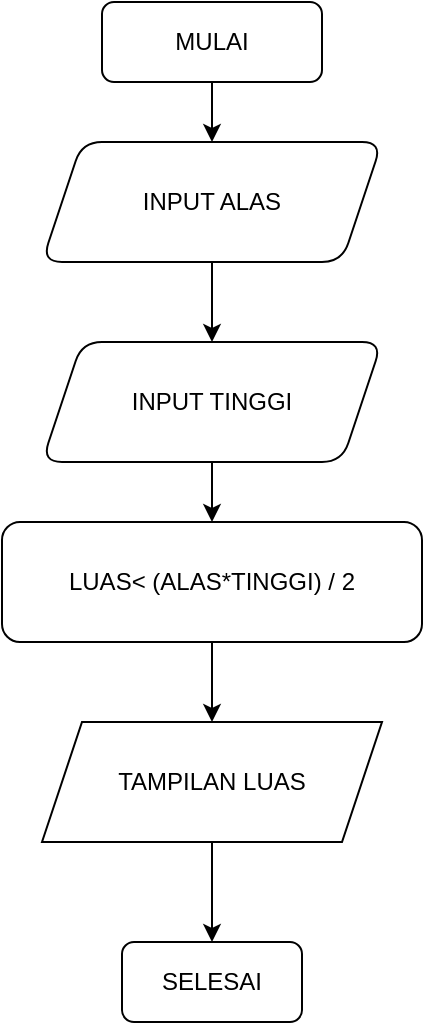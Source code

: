<mxfile version="22.0.4" type="github">
  <diagram id="C5RBs43oDa-KdzZeNtuy" name="Page-1">
    <mxGraphModel dx="1066" dy="613" grid="1" gridSize="10" guides="1" tooltips="1" connect="1" arrows="1" fold="1" page="1" pageScale="1" pageWidth="827" pageHeight="1169" math="0" shadow="0">
      <root>
        <mxCell id="WIyWlLk6GJQsqaUBKTNV-0" />
        <mxCell id="WIyWlLk6GJQsqaUBKTNV-1" parent="WIyWlLk6GJQsqaUBKTNV-0" />
        <mxCell id="2ertMYiNBmq4rXdiHi4R-2" value="" style="edgeStyle=orthogonalEdgeStyle;rounded=0;orthogonalLoop=1;jettySize=auto;html=1;" edge="1" parent="WIyWlLk6GJQsqaUBKTNV-1" source="2ertMYiNBmq4rXdiHi4R-0" target="2ertMYiNBmq4rXdiHi4R-1">
          <mxGeometry relative="1" as="geometry" />
        </mxCell>
        <mxCell id="2ertMYiNBmq4rXdiHi4R-0" value="MULAI" style="rounded=1;whiteSpace=wrap;html=1;" vertex="1" parent="WIyWlLk6GJQsqaUBKTNV-1">
          <mxGeometry x="310" y="40" width="110" height="40" as="geometry" />
        </mxCell>
        <mxCell id="2ertMYiNBmq4rXdiHi4R-4" value="" style="edgeStyle=orthogonalEdgeStyle;rounded=0;orthogonalLoop=1;jettySize=auto;html=1;" edge="1" parent="WIyWlLk6GJQsqaUBKTNV-1" source="2ertMYiNBmq4rXdiHi4R-1" target="2ertMYiNBmq4rXdiHi4R-3">
          <mxGeometry relative="1" as="geometry" />
        </mxCell>
        <mxCell id="2ertMYiNBmq4rXdiHi4R-1" value="INPUT ALAS" style="shape=parallelogram;perimeter=parallelogramPerimeter;whiteSpace=wrap;html=1;fixedSize=1;rounded=1;" vertex="1" parent="WIyWlLk6GJQsqaUBKTNV-1">
          <mxGeometry x="280" y="110" width="170" height="60" as="geometry" />
        </mxCell>
        <mxCell id="2ertMYiNBmq4rXdiHi4R-6" value="" style="edgeStyle=orthogonalEdgeStyle;rounded=0;orthogonalLoop=1;jettySize=auto;html=1;" edge="1" parent="WIyWlLk6GJQsqaUBKTNV-1" source="2ertMYiNBmq4rXdiHi4R-3" target="2ertMYiNBmq4rXdiHi4R-5">
          <mxGeometry relative="1" as="geometry" />
        </mxCell>
        <mxCell id="2ertMYiNBmq4rXdiHi4R-3" value="INPUT TINGGI" style="shape=parallelogram;perimeter=parallelogramPerimeter;whiteSpace=wrap;html=1;fixedSize=1;rounded=1;" vertex="1" parent="WIyWlLk6GJQsqaUBKTNV-1">
          <mxGeometry x="280" y="210" width="170" height="60" as="geometry" />
        </mxCell>
        <mxCell id="2ertMYiNBmq4rXdiHi4R-10" value="" style="edgeStyle=orthogonalEdgeStyle;rounded=0;orthogonalLoop=1;jettySize=auto;html=1;" edge="1" parent="WIyWlLk6GJQsqaUBKTNV-1" source="2ertMYiNBmq4rXdiHi4R-5" target="2ertMYiNBmq4rXdiHi4R-9">
          <mxGeometry relative="1" as="geometry" />
        </mxCell>
        <mxCell id="2ertMYiNBmq4rXdiHi4R-5" value="LUAS&amp;lt; (ALAS*TINGGI) / 2" style="whiteSpace=wrap;html=1;rounded=1;" vertex="1" parent="WIyWlLk6GJQsqaUBKTNV-1">
          <mxGeometry x="260" y="300" width="210" height="60" as="geometry" />
        </mxCell>
        <mxCell id="2ertMYiNBmq4rXdiHi4R-12" value="" style="edgeStyle=orthogonalEdgeStyle;rounded=0;orthogonalLoop=1;jettySize=auto;html=1;" edge="1" parent="WIyWlLk6GJQsqaUBKTNV-1" source="2ertMYiNBmq4rXdiHi4R-9" target="2ertMYiNBmq4rXdiHi4R-11">
          <mxGeometry relative="1" as="geometry" />
        </mxCell>
        <mxCell id="2ertMYiNBmq4rXdiHi4R-9" value="TAMPILAN LUAS" style="shape=parallelogram;perimeter=parallelogramPerimeter;whiteSpace=wrap;html=1;fixedSize=1;" vertex="1" parent="WIyWlLk6GJQsqaUBKTNV-1">
          <mxGeometry x="280" y="400" width="170" height="60" as="geometry" />
        </mxCell>
        <mxCell id="2ertMYiNBmq4rXdiHi4R-11" value="SELESAI" style="rounded=1;whiteSpace=wrap;html=1;" vertex="1" parent="WIyWlLk6GJQsqaUBKTNV-1">
          <mxGeometry x="320" y="510" width="90" height="40" as="geometry" />
        </mxCell>
      </root>
    </mxGraphModel>
  </diagram>
</mxfile>
